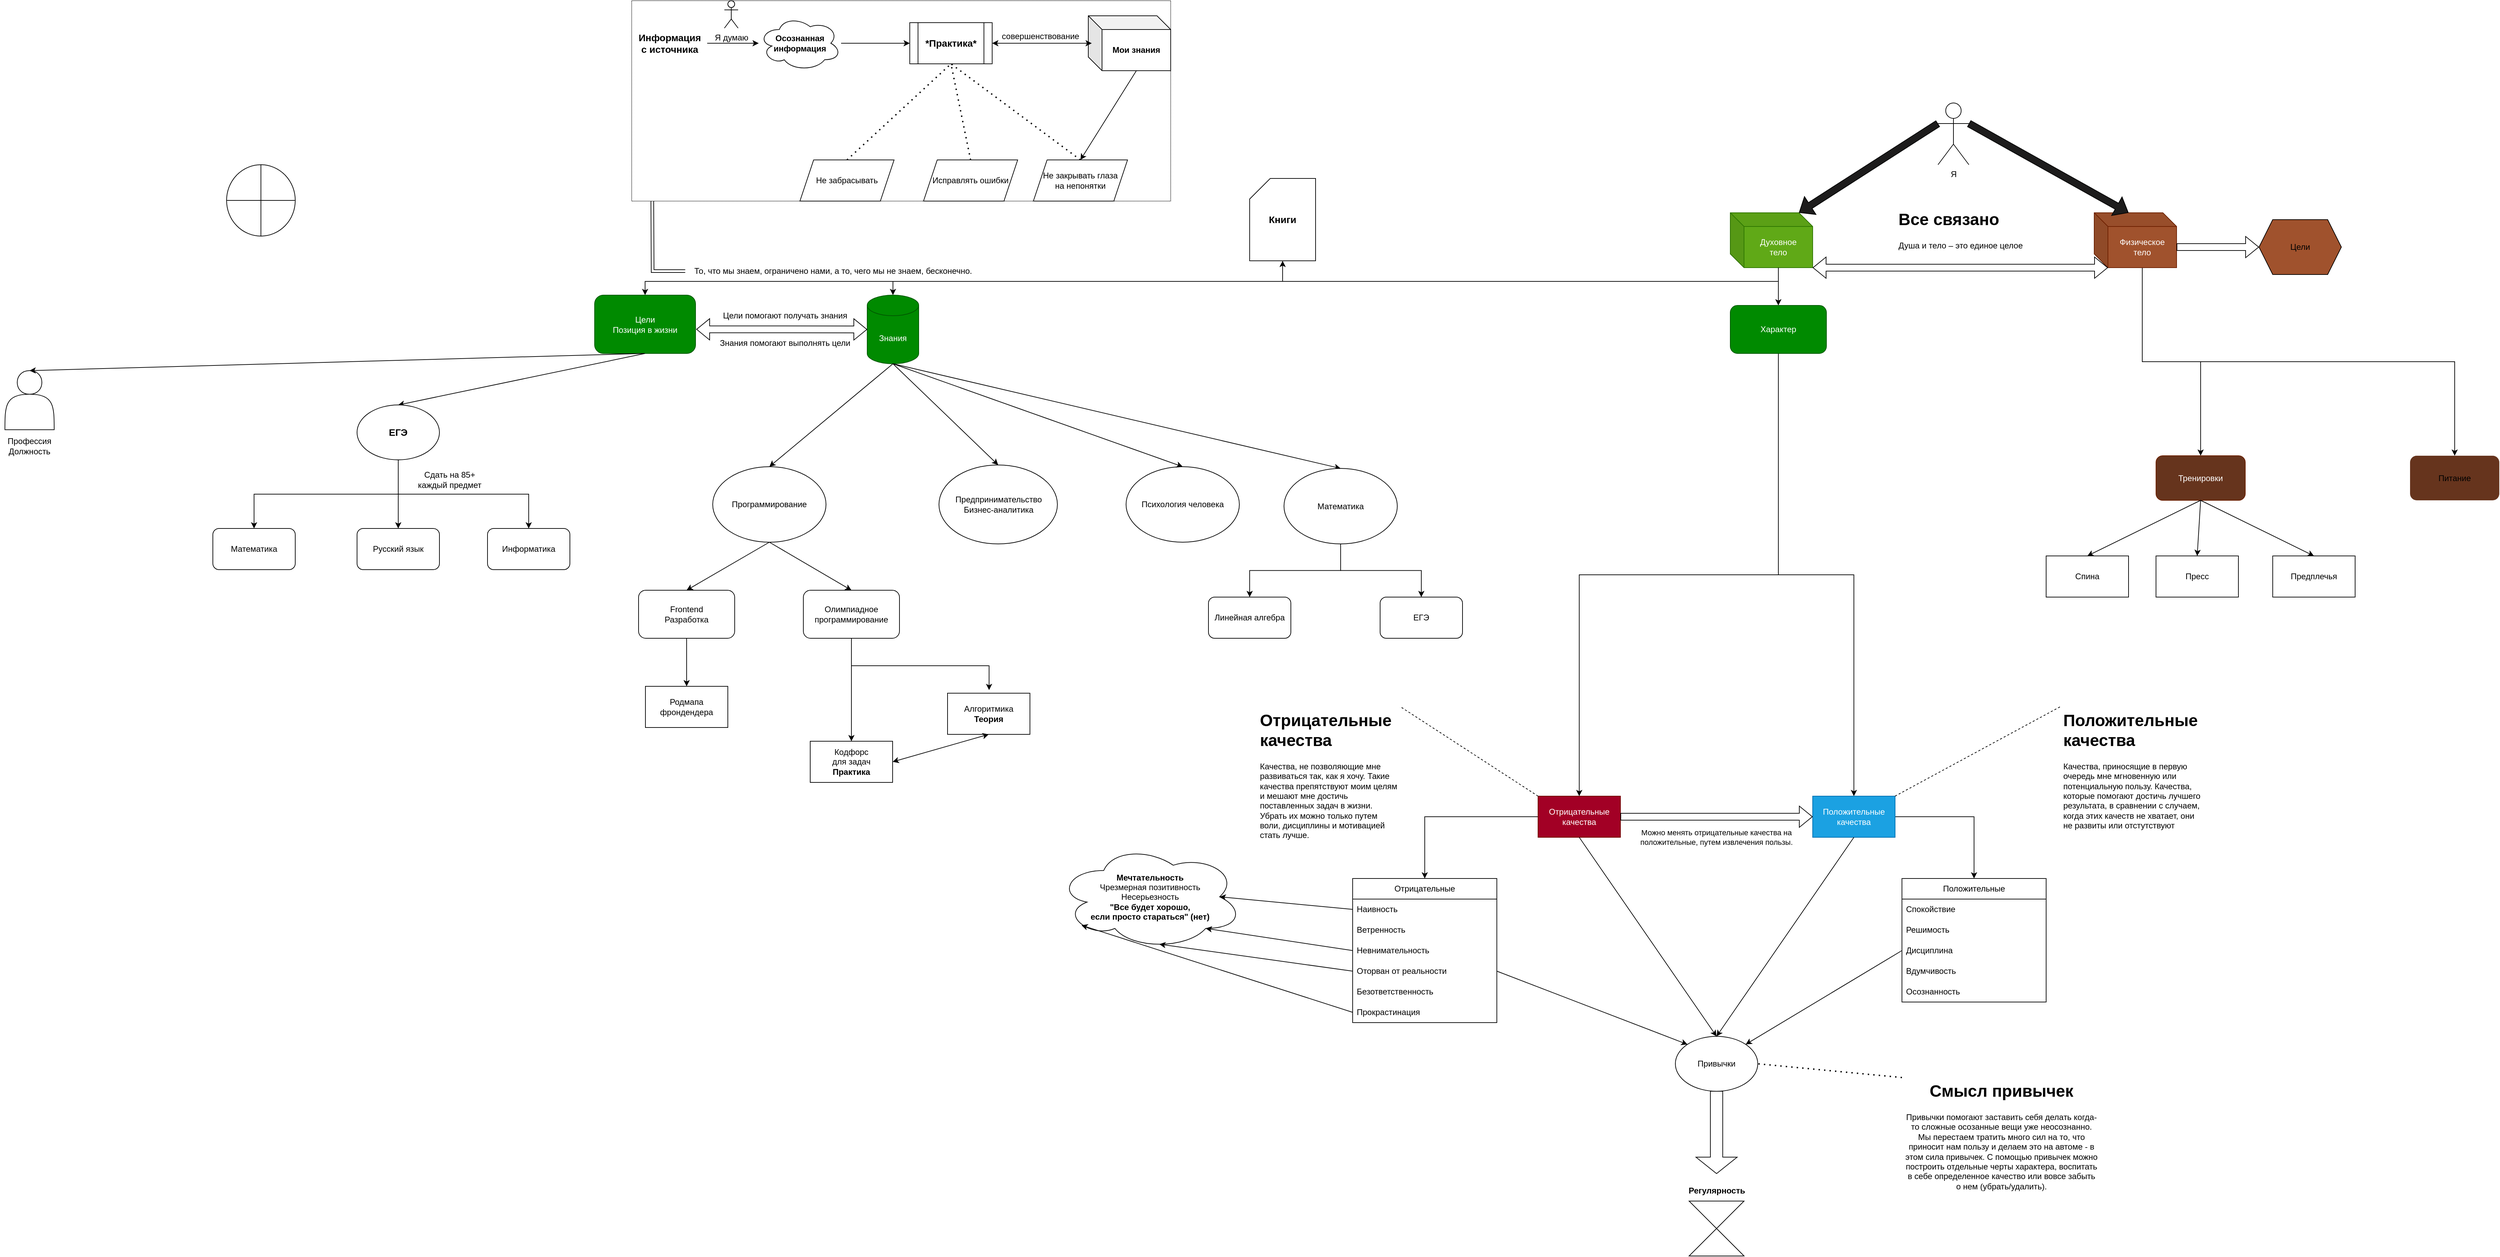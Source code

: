 <mxfile version="23.0.2" type="device">
  <diagram name="Страница — 1" id="jj9dkufl1gjbvcUhvB6v">
    <mxGraphModel dx="6285" dy="3690" grid="1" gridSize="10" guides="1" tooltips="1" connect="1" arrows="1" fold="1" page="1" pageScale="1" pageWidth="900" pageHeight="1600" math="0" shadow="0">
      <root>
        <mxCell id="0" />
        <mxCell id="1" parent="0" />
        <mxCell id="y2ftLjY100AA3jr2A82l-1" value="Я" style="shape=umlActor;verticalLabelPosition=bottom;verticalAlign=top;html=1;outlineConnect=0;" parent="1" vertex="1">
          <mxGeometry x="332.5" y="-50" width="45" height="90" as="geometry" />
        </mxCell>
        <mxCell id="y2ftLjY100AA3jr2A82l-5" style="edgeStyle=orthogonalEdgeStyle;rounded=0;orthogonalLoop=1;jettySize=auto;html=1;exitX=0;exitY=0;exitDx=70;exitDy=80;exitPerimeter=0;entryX=0.5;entryY=0;entryDx=0;entryDy=0;" parent="1" source="y2ftLjY100AA3jr2A82l-3" target="y2ftLjY100AA3jr2A82l-4" edge="1">
          <mxGeometry relative="1" as="geometry">
            <mxPoint x="190.0" y="550" as="targetPoint" />
            <mxPoint x="90.0" y="500" as="sourcePoint" />
          </mxGeometry>
        </mxCell>
        <mxCell id="H09HRVzjr-QDHKsgAFeZ-1" style="edgeStyle=orthogonalEdgeStyle;rounded=0;orthogonalLoop=1;jettySize=auto;html=1;exitX=0;exitY=0;exitDx=70;exitDy=80;exitPerimeter=0;entryX=0.5;entryY=0;entryDx=0;entryDy=0;entryPerimeter=0;" parent="1" source="y2ftLjY100AA3jr2A82l-3" target="H09HRVzjr-QDHKsgAFeZ-3" edge="1">
          <mxGeometry relative="1" as="geometry">
            <mxPoint x="-659.941" y="230" as="targetPoint" />
          </mxGeometry>
        </mxCell>
        <mxCell id="H09HRVzjr-QDHKsgAFeZ-6" style="edgeStyle=orthogonalEdgeStyle;rounded=0;orthogonalLoop=1;jettySize=auto;html=1;exitX=0;exitY=0;exitDx=70;exitDy=80;exitPerimeter=0;entryX=0.5;entryY=0;entryDx=0;entryDy=0;" parent="1" source="y2ftLjY100AA3jr2A82l-3" target="H09HRVzjr-QDHKsgAFeZ-4" edge="1">
          <mxGeometry relative="1" as="geometry" />
        </mxCell>
        <mxCell id="y2ftLjY100AA3jr2A82l-3" value="Духовное &lt;br&gt;тело" style="shape=cube;whiteSpace=wrap;html=1;boundedLbl=1;backgroundOutline=1;darkOpacity=0.05;darkOpacity2=0.1;fillColor=#60a917;fontColor=#ffffff;strokeColor=#2D7600;" parent="1" vertex="1">
          <mxGeometry x="30" y="110" width="120" height="80" as="geometry" />
        </mxCell>
        <mxCell id="y2ftLjY100AA3jr2A82l-13" style="edgeStyle=orthogonalEdgeStyle;rounded=0;orthogonalLoop=1;jettySize=auto;html=1;exitX=0.5;exitY=1;exitDx=0;exitDy=0;entryX=0.5;entryY=0;entryDx=0;entryDy=0;" parent="1" source="y2ftLjY100AA3jr2A82l-4" target="y2ftLjY100AA3jr2A82l-8" edge="1">
          <mxGeometry relative="1" as="geometry" />
        </mxCell>
        <mxCell id="y2ftLjY100AA3jr2A82l-21" style="edgeStyle=orthogonalEdgeStyle;rounded=0;orthogonalLoop=1;jettySize=auto;html=1;exitX=0.5;exitY=1;exitDx=0;exitDy=0;entryX=0.5;entryY=0;entryDx=0;entryDy=0;" parent="1" source="y2ftLjY100AA3jr2A82l-4" target="y2ftLjY100AA3jr2A82l-20" edge="1">
          <mxGeometry relative="1" as="geometry" />
        </mxCell>
        <mxCell id="y2ftLjY100AA3jr2A82l-4" value="Характер" style="rounded=1;whiteSpace=wrap;html=1;fillColor=#008a00;fontColor=#ffffff;strokeColor=#005700;" parent="1" vertex="1">
          <mxGeometry x="30" y="245" width="140" height="70" as="geometry" />
        </mxCell>
        <mxCell id="y2ftLjY100AA3jr2A82l-6" value="" style="endArrow=classic;html=1;rounded=0;exitX=0;exitY=0.333;exitDx=0;exitDy=0;exitPerimeter=0;entryX=0;entryY=0;entryDx=100;entryDy=0;entryPerimeter=0;shape=flexArrow;fillColor=#1D1C1C;" parent="1" source="y2ftLjY100AA3jr2A82l-1" target="y2ftLjY100AA3jr2A82l-3" edge="1">
          <mxGeometry width="50" height="50" relative="1" as="geometry">
            <mxPoint x="310" y="150" as="sourcePoint" />
            <mxPoint x="360" y="100" as="targetPoint" />
          </mxGeometry>
        </mxCell>
        <mxCell id="y2ftLjY100AA3jr2A82l-31" style="edgeStyle=orthogonalEdgeStyle;rounded=0;orthogonalLoop=1;jettySize=auto;html=1;exitX=1;exitY=0.5;exitDx=0;exitDy=0;entryX=0.5;entryY=0;entryDx=0;entryDy=0;" parent="1" source="y2ftLjY100AA3jr2A82l-8" target="y2ftLjY100AA3jr2A82l-27" edge="1">
          <mxGeometry relative="1" as="geometry" />
        </mxCell>
        <mxCell id="y2ftLjY100AA3jr2A82l-8" value="Положительные качества" style="rounded=0;whiteSpace=wrap;html=1;fillColor=#1ba1e2;fontColor=#ffffff;strokeColor=#006EAF;" parent="1" vertex="1">
          <mxGeometry x="150" y="960" width="120" height="60" as="geometry" />
        </mxCell>
        <mxCell id="y2ftLjY100AA3jr2A82l-10" value="&lt;h1&gt;Положительные качества&lt;/h1&gt;&lt;p&gt;Качества, приносящие в первую очередь мне мгновенную или потенциальную пользу. Качества, которые помогают достичь лучшего результата, в сравнении с случаем, когда этих качеств не хватает, они не развиты или отстутствуют&lt;/p&gt;" style="text;html=1;strokeColor=none;fillColor=none;spacing=5;spacingTop=-20;whiteSpace=wrap;overflow=hidden;rounded=0;" parent="1" vertex="1">
          <mxGeometry x="510" y="830" width="209" height="180" as="geometry" />
        </mxCell>
        <mxCell id="y2ftLjY100AA3jr2A82l-14" value="" style="endArrow=none;dashed=1;html=1;rounded=0;exitX=1;exitY=0;exitDx=0;exitDy=0;entryX=0;entryY=0;entryDx=0;entryDy=0;" parent="1" source="y2ftLjY100AA3jr2A82l-8" target="y2ftLjY100AA3jr2A82l-10" edge="1">
          <mxGeometry width="50" height="50" relative="1" as="geometry">
            <mxPoint x="-90" y="1250" as="sourcePoint" />
            <mxPoint x="480.0" y="840.0" as="targetPoint" />
          </mxGeometry>
        </mxCell>
        <mxCell id="H09HRVzjr-QDHKsgAFeZ-37" style="edgeStyle=orthogonalEdgeStyle;rounded=0;orthogonalLoop=1;jettySize=auto;html=1;exitX=0;exitY=0;exitDx=70;exitDy=80;exitPerimeter=0;entryX=0.5;entryY=0;entryDx=0;entryDy=0;" parent="1" source="y2ftLjY100AA3jr2A82l-15" target="H09HRVzjr-QDHKsgAFeZ-10" edge="1">
          <mxGeometry relative="1" as="geometry" />
        </mxCell>
        <mxCell id="H09HRVzjr-QDHKsgAFeZ-38" style="edgeStyle=orthogonalEdgeStyle;rounded=0;orthogonalLoop=1;jettySize=auto;html=1;exitX=0;exitY=0;exitDx=70;exitDy=80;exitPerimeter=0;" parent="1" source="y2ftLjY100AA3jr2A82l-15" target="H09HRVzjr-QDHKsgAFeZ-11" edge="1">
          <mxGeometry relative="1" as="geometry" />
        </mxCell>
        <mxCell id="y2ftLjY100AA3jr2A82l-15" value="Физическое&lt;br&gt;тело" style="shape=cube;whiteSpace=wrap;html=1;boundedLbl=1;backgroundOutline=1;darkOpacity=0.05;darkOpacity2=0.1;fillColor=#a0522d;fontColor=#ffffff;strokeColor=#6D1F00;" parent="1" vertex="1">
          <mxGeometry x="560" y="110" width="120" height="80" as="geometry" />
        </mxCell>
        <mxCell id="y2ftLjY100AA3jr2A82l-16" value="" style="endArrow=classic;html=1;rounded=0;exitX=1;exitY=0.333;exitDx=0;exitDy=0;exitPerimeter=0;entryX=0;entryY=0;entryDx=50.0;entryDy=0;entryPerimeter=0;shape=flexArrow;fillColor=#1D1C1C;" parent="1" source="y2ftLjY100AA3jr2A82l-1" target="y2ftLjY100AA3jr2A82l-15" edge="1">
          <mxGeometry width="50" height="50" relative="1" as="geometry">
            <mxPoint x="611" y="10" as="sourcePoint" />
            <mxPoint x="450" y="140" as="targetPoint" />
          </mxGeometry>
        </mxCell>
        <mxCell id="y2ftLjY100AA3jr2A82l-17" value="" style="shape=flexArrow;endArrow=classic;startArrow=classic;html=1;rounded=0;entryX=0;entryY=0;entryDx=20;entryDy=80;entryPerimeter=0;exitX=1;exitY=1;exitDx=0;exitDy=0;exitPerimeter=0;" parent="1" source="y2ftLjY100AA3jr2A82l-3" target="y2ftLjY100AA3jr2A82l-15" edge="1">
          <mxGeometry width="100" height="100" relative="1" as="geometry">
            <mxPoint x="270" y="210" as="sourcePoint" />
            <mxPoint x="550" y="220" as="targetPoint" />
          </mxGeometry>
        </mxCell>
        <mxCell id="y2ftLjY100AA3jr2A82l-18" value="&lt;h1 style=&quot;border-color: rgb(0, 0, 0); color: rgb(240, 240, 240); font-family: Helvetica; font-style: normal; font-variant-ligatures: normal; font-variant-caps: normal; letter-spacing: normal; orphans: 2; text-align: left; text-indent: 0px; text-transform: none; widows: 2; word-spacing: 0px; -webkit-text-stroke-width: 0px; background-color: rgb(27, 29, 30); text-decoration-thickness: initial; text-decoration-style: initial; text-decoration-color: initial;&quot;&gt;&lt;br&gt;&lt;/h1&gt;" style="text;whiteSpace=wrap;html=1;" parent="1" vertex="1">
          <mxGeometry x="320" y="120" width="190" height="60" as="geometry" />
        </mxCell>
        <mxCell id="y2ftLjY100AA3jr2A82l-19" value="&lt;h1&gt;Все связано&lt;/h1&gt;&lt;p&gt;Душа и тело – это единое целое&lt;br&gt;&lt;/p&gt;" style="text;html=1;strokeColor=none;fillColor=none;spacing=5;spacingTop=-20;whiteSpace=wrap;overflow=hidden;rounded=0;" parent="1" vertex="1">
          <mxGeometry x="270" y="100" width="190" height="70" as="geometry" />
        </mxCell>
        <mxCell id="y2ftLjY100AA3jr2A82l-47" style="edgeStyle=orthogonalEdgeStyle;rounded=0;orthogonalLoop=1;jettySize=auto;html=1;exitX=0;exitY=0.5;exitDx=0;exitDy=0;entryX=0.5;entryY=0;entryDx=0;entryDy=0;" parent="1" source="y2ftLjY100AA3jr2A82l-20" target="y2ftLjY100AA3jr2A82l-41" edge="1">
          <mxGeometry relative="1" as="geometry" />
        </mxCell>
        <mxCell id="y2ftLjY100AA3jr2A82l-20" value="Отрицательные&lt;br&gt;качества" style="rounded=0;whiteSpace=wrap;html=1;fillColor=#a20025;fontColor=#ffffff;strokeColor=#6F0000;" parent="1" vertex="1">
          <mxGeometry x="-250" y="960" width="120" height="60" as="geometry" />
        </mxCell>
        <mxCell id="y2ftLjY100AA3jr2A82l-22" value="&lt;h1&gt;Отрицательные качества&lt;/h1&gt;&lt;p&gt;Качества, не позволяющие мне развиваться так, как я хочу. Такие качества препятствуют моим целям и мешают мне достичь поставленных задач в жизни. Убрать их можно только путем воли, дисциплины и мотивацией стать лучше.&lt;/p&gt;" style="text;html=1;strokeColor=none;fillColor=none;spacing=5;spacingTop=-20;whiteSpace=wrap;overflow=hidden;rounded=0;" parent="1" vertex="1">
          <mxGeometry x="-660" y="830" width="210" height="200" as="geometry" />
        </mxCell>
        <mxCell id="y2ftLjY100AA3jr2A82l-23" value="" style="endArrow=none;dashed=1;html=1;rounded=0;exitX=0;exitY=0;exitDx=0;exitDy=0;entryX=1;entryY=0;entryDx=0;entryDy=0;" parent="1" source="y2ftLjY100AA3jr2A82l-20" target="y2ftLjY100AA3jr2A82l-22" edge="1">
          <mxGeometry width="50" height="50" relative="1" as="geometry">
            <mxPoint x="-60" y="960" as="sourcePoint" />
            <mxPoint x="-10" y="910" as="targetPoint" />
          </mxGeometry>
        </mxCell>
        <mxCell id="y2ftLjY100AA3jr2A82l-24" value="" style="endArrow=classic;html=1;rounded=0;exitX=0.5;exitY=1;exitDx=0;exitDy=0;entryX=0.5;entryY=0;entryDx=0;entryDy=0;" parent="1" source="y2ftLjY100AA3jr2A82l-20" target="y2ftLjY100AA3jr2A82l-26" edge="1">
          <mxGeometry width="50" height="50" relative="1" as="geometry">
            <mxPoint x="20" y="1150" as="sourcePoint" />
            <mxPoint x="50" y="1090" as="targetPoint" />
          </mxGeometry>
        </mxCell>
        <mxCell id="y2ftLjY100AA3jr2A82l-25" value="" style="endArrow=classic;html=1;rounded=0;exitX=0.5;exitY=1;exitDx=0;exitDy=0;entryX=0.5;entryY=0;entryDx=0;entryDy=0;" parent="1" source="y2ftLjY100AA3jr2A82l-8" target="y2ftLjY100AA3jr2A82l-26" edge="1">
          <mxGeometry width="50" height="50" relative="1" as="geometry">
            <mxPoint x="20" y="1150" as="sourcePoint" />
            <mxPoint x="100" y="1090" as="targetPoint" />
          </mxGeometry>
        </mxCell>
        <mxCell id="y2ftLjY100AA3jr2A82l-27" value="Положительные" style="swimlane;fontStyle=0;childLayout=stackLayout;horizontal=1;startSize=30;horizontalStack=0;resizeParent=1;resizeParentMax=0;resizeLast=0;collapsible=1;marginBottom=0;whiteSpace=wrap;html=1;" parent="1" vertex="1">
          <mxGeometry x="280" y="1080" width="210" height="180" as="geometry">
            <mxRectangle x="380" y="530" width="130" height="30" as="alternateBounds" />
          </mxGeometry>
        </mxCell>
        <mxCell id="y2ftLjY100AA3jr2A82l-28" value="Спокойствие" style="text;strokeColor=none;fillColor=none;align=left;verticalAlign=middle;spacingLeft=4;spacingRight=4;overflow=hidden;points=[[0,0.5],[1,0.5]];portConstraint=eastwest;rotatable=0;whiteSpace=wrap;html=1;" parent="y2ftLjY100AA3jr2A82l-27" vertex="1">
          <mxGeometry y="30" width="210" height="30" as="geometry" />
        </mxCell>
        <mxCell id="y2ftLjY100AA3jr2A82l-29" value="Решимость" style="text;strokeColor=none;fillColor=none;align=left;verticalAlign=middle;spacingLeft=4;spacingRight=4;overflow=hidden;points=[[0,0.5],[1,0.5]];portConstraint=eastwest;rotatable=0;whiteSpace=wrap;html=1;" parent="y2ftLjY100AA3jr2A82l-27" vertex="1">
          <mxGeometry y="60" width="210" height="30" as="geometry" />
        </mxCell>
        <mxCell id="y2ftLjY100AA3jr2A82l-30" value="Дисциплина" style="text;strokeColor=none;fillColor=none;align=left;verticalAlign=middle;spacingLeft=4;spacingRight=4;overflow=hidden;points=[[0,0.5],[1,0.5]];portConstraint=eastwest;rotatable=0;whiteSpace=wrap;html=1;" parent="y2ftLjY100AA3jr2A82l-27" vertex="1">
          <mxGeometry y="90" width="210" height="30" as="geometry" />
        </mxCell>
        <mxCell id="y2ftLjY100AA3jr2A82l-37" value="Вдумчивость" style="text;strokeColor=none;fillColor=none;align=left;verticalAlign=middle;spacingLeft=4;spacingRight=4;overflow=hidden;points=[[0,0.5],[1,0.5]];portConstraint=eastwest;rotatable=0;whiteSpace=wrap;html=1;" parent="y2ftLjY100AA3jr2A82l-27" vertex="1">
          <mxGeometry y="120" width="210" height="30" as="geometry" />
        </mxCell>
        <mxCell id="y2ftLjY100AA3jr2A82l-38" value="Осознанность" style="text;strokeColor=none;fillColor=none;align=left;verticalAlign=middle;spacingLeft=4;spacingRight=4;overflow=hidden;points=[[0,0.5],[1,0.5]];portConstraint=eastwest;rotatable=0;whiteSpace=wrap;html=1;" parent="y2ftLjY100AA3jr2A82l-27" vertex="1">
          <mxGeometry y="150" width="210" height="30" as="geometry" />
        </mxCell>
        <mxCell id="y2ftLjY100AA3jr2A82l-41" value="Отрицательные" style="swimlane;fontStyle=0;childLayout=stackLayout;horizontal=1;startSize=30;horizontalStack=0;resizeParent=1;resizeParentMax=0;resizeLast=0;collapsible=1;marginBottom=0;whiteSpace=wrap;html=1;" parent="1" vertex="1">
          <mxGeometry x="-520" y="1080" width="210" height="210" as="geometry" />
        </mxCell>
        <mxCell id="y2ftLjY100AA3jr2A82l-42" value="Наивность" style="text;strokeColor=none;fillColor=none;align=left;verticalAlign=middle;spacingLeft=4;spacingRight=4;overflow=hidden;points=[[0,0.5],[1,0.5]];portConstraint=eastwest;rotatable=0;whiteSpace=wrap;html=1;" parent="y2ftLjY100AA3jr2A82l-41" vertex="1">
          <mxGeometry y="30" width="210" height="30" as="geometry" />
        </mxCell>
        <mxCell id="y2ftLjY100AA3jr2A82l-43" value="Ветренность" style="text;strokeColor=none;fillColor=none;align=left;verticalAlign=middle;spacingLeft=4;spacingRight=4;overflow=hidden;points=[[0,0.5],[1,0.5]];portConstraint=eastwest;rotatable=0;whiteSpace=wrap;html=1;" parent="y2ftLjY100AA3jr2A82l-41" vertex="1">
          <mxGeometry y="60" width="210" height="30" as="geometry" />
        </mxCell>
        <mxCell id="y2ftLjY100AA3jr2A82l-44" value="Невнимательность" style="text;strokeColor=none;fillColor=none;align=left;verticalAlign=middle;spacingLeft=4;spacingRight=4;overflow=hidden;points=[[0,0.5],[1,0.5]];portConstraint=eastwest;rotatable=0;whiteSpace=wrap;html=1;" parent="y2ftLjY100AA3jr2A82l-41" vertex="1">
          <mxGeometry y="90" width="210" height="30" as="geometry" />
        </mxCell>
        <mxCell id="y2ftLjY100AA3jr2A82l-45" value="Оторван от реальности" style="text;strokeColor=none;fillColor=none;align=left;verticalAlign=middle;spacingLeft=4;spacingRight=4;overflow=hidden;points=[[0,0.5],[1,0.5]];portConstraint=eastwest;rotatable=0;whiteSpace=wrap;html=1;" parent="y2ftLjY100AA3jr2A82l-41" vertex="1">
          <mxGeometry y="120" width="210" height="30" as="geometry" />
        </mxCell>
        <mxCell id="y2ftLjY100AA3jr2A82l-46" value="Безответственность" style="text;strokeColor=none;fillColor=none;align=left;verticalAlign=middle;spacingLeft=4;spacingRight=4;overflow=hidden;points=[[0,0.5],[1,0.5]];portConstraint=eastwest;rotatable=0;whiteSpace=wrap;html=1;" parent="y2ftLjY100AA3jr2A82l-41" vertex="1">
          <mxGeometry y="150" width="210" height="30" as="geometry" />
        </mxCell>
        <mxCell id="T48oMa0NnBntwa_YFRYt-14" value="Прокрастинация" style="text;strokeColor=none;fillColor=none;align=left;verticalAlign=middle;spacingLeft=4;spacingRight=4;overflow=hidden;points=[[0,0.5],[1,0.5]];portConstraint=eastwest;rotatable=0;whiteSpace=wrap;html=1;" parent="y2ftLjY100AA3jr2A82l-41" vertex="1">
          <mxGeometry y="180" width="210" height="30" as="geometry" />
        </mxCell>
        <mxCell id="y2ftLjY100AA3jr2A82l-48" value="&lt;h1&gt;Смысл привычек&lt;/h1&gt;&lt;p&gt;Привычки помогают заставить себя делать когда-то сложные осозанные вещи уже неосознанно. Мы перестаем тратить много сил на то, что приносит нам пользу и делаем это на автоме - в этом сила привычек. С помощью привычек можно построить отдельные черты характера, воспитать в себе определенное качество или вовсе забыть о нем (убрать/удалить).&lt;/p&gt;" style="text;html=1;strokeColor=none;fillColor=none;spacing=5;spacingTop=-20;whiteSpace=wrap;overflow=hidden;rounded=0;align=center;" parent="1" vertex="1">
          <mxGeometry x="280" y="1370" width="290" height="190" as="geometry" />
        </mxCell>
        <mxCell id="y2ftLjY100AA3jr2A82l-49" value="" style="endArrow=none;dashed=1;html=1;dashPattern=1 3;strokeWidth=2;rounded=0;entryX=1;entryY=0.5;entryDx=0;entryDy=0;exitX=0;exitY=0;exitDx=0;exitDy=0;" parent="1" source="y2ftLjY100AA3jr2A82l-48" target="y2ftLjY100AA3jr2A82l-26" edge="1">
          <mxGeometry width="50" height="50" relative="1" as="geometry">
            <mxPoint x="-50" y="1450" as="sourcePoint" />
            <mxPoint y="1400" as="targetPoint" />
          </mxGeometry>
        </mxCell>
        <mxCell id="y2ftLjY100AA3jr2A82l-51" value="&lt;b&gt;Мечтательность&lt;/b&gt;&lt;br&gt;Чрезмерная позитивность&lt;br&gt;Несерьезность&lt;br&gt;&lt;b&gt;&quot;Все будет хорошо, &lt;br&gt;если просто стараться&quot; (нет)&lt;/b&gt;" style="ellipse;shape=cloud;whiteSpace=wrap;html=1;" parent="1" vertex="1">
          <mxGeometry x="-950" y="1030" width="270" height="153.41" as="geometry" />
        </mxCell>
        <mxCell id="y2ftLjY100AA3jr2A82l-58" value="" style="endArrow=classic;html=1;rounded=0;exitX=0;exitY=0.5;exitDx=0;exitDy=0;entryX=0.875;entryY=0.5;entryDx=0;entryDy=0;entryPerimeter=0;" parent="1" source="y2ftLjY100AA3jr2A82l-42" target="y2ftLjY100AA3jr2A82l-51" edge="1">
          <mxGeometry width="50" height="50" relative="1" as="geometry">
            <mxPoint x="-380" y="1140" as="sourcePoint" />
            <mxPoint x="-330" y="1090" as="targetPoint" />
          </mxGeometry>
        </mxCell>
        <mxCell id="y2ftLjY100AA3jr2A82l-59" value="" style="endArrow=classic;html=1;rounded=0;exitX=0;exitY=0.5;exitDx=0;exitDy=0;entryX=0.8;entryY=0.8;entryDx=0;entryDy=0;entryPerimeter=0;" parent="1" source="y2ftLjY100AA3jr2A82l-44" target="y2ftLjY100AA3jr2A82l-51" edge="1">
          <mxGeometry width="50" height="50" relative="1" as="geometry">
            <mxPoint x="-350" y="1135" as="sourcePoint" />
            <mxPoint x="-549" y="1088" as="targetPoint" />
          </mxGeometry>
        </mxCell>
        <mxCell id="y2ftLjY100AA3jr2A82l-60" value="" style="endArrow=classic;html=1;rounded=0;exitX=0;exitY=0.5;exitDx=0;exitDy=0;entryX=0.55;entryY=0.95;entryDx=0;entryDy=0;entryPerimeter=0;" parent="1" source="y2ftLjY100AA3jr2A82l-45" target="y2ftLjY100AA3jr2A82l-51" edge="1">
          <mxGeometry width="50" height="50" relative="1" as="geometry">
            <mxPoint x="-350" y="1195" as="sourcePoint" />
            <mxPoint x="-584" y="1100" as="targetPoint" />
          </mxGeometry>
        </mxCell>
        <mxCell id="y2ftLjY100AA3jr2A82l-61" value="" style="endArrow=classic;html=1;rounded=0;exitX=0;exitY=0.5;exitDx=0;exitDy=0;entryX=1;entryY=0;entryDx=0;entryDy=0;" parent="1" source="y2ftLjY100AA3jr2A82l-30" target="y2ftLjY100AA3jr2A82l-26" edge="1">
          <mxGeometry width="50" height="50" relative="1" as="geometry">
            <mxPoint x="260" y="1170" as="sourcePoint" />
            <mxPoint x="310" y="1120" as="targetPoint" />
          </mxGeometry>
        </mxCell>
        <mxCell id="y2ftLjY100AA3jr2A82l-63" value="" style="shape=flexArrow;endArrow=classic;html=1;rounded=0;exitX=1;exitY=0.5;exitDx=0;exitDy=0;entryX=0;entryY=0.5;entryDx=0;entryDy=0;" parent="1" source="y2ftLjY100AA3jr2A82l-20" target="y2ftLjY100AA3jr2A82l-8" edge="1">
          <mxGeometry width="50" height="50" relative="1" as="geometry">
            <mxPoint x="120" y="1160" as="sourcePoint" />
            <mxPoint x="170" y="1110" as="targetPoint" />
          </mxGeometry>
        </mxCell>
        <mxCell id="y2ftLjY100AA3jr2A82l-64" value="&lt;h1 style=&quot;line-height: 120%; font-size: 11px;&quot;&gt;&lt;font style=&quot;font-size: 11px; font-weight: normal;&quot;&gt;Можно менять отрицательные качества на положительные, путем извлечения пользы.&lt;/font&gt;&lt;/h1&gt;" style="text;html=1;strokeColor=none;fillColor=none;spacing=5;spacingTop=-20;whiteSpace=wrap;overflow=hidden;rounded=0;align=center;fontStyle=0;fontSize=11;" parent="1" vertex="1">
          <mxGeometry x="-110" y="1010" width="240" height="40" as="geometry" />
        </mxCell>
        <mxCell id="H09HRVzjr-QDHKsgAFeZ-3" value="Знания" style="shape=cylinder3;whiteSpace=wrap;html=1;boundedLbl=1;backgroundOutline=1;size=15;fillColor=#008a00;fontColor=#ffffff;strokeColor=#005700;" parent="1" vertex="1">
          <mxGeometry x="-1227" y="230" width="75" height="100" as="geometry" />
        </mxCell>
        <mxCell id="H09HRVzjr-QDHKsgAFeZ-4" value="Цели&lt;br&gt;Позиция в жизни" style="rounded=1;whiteSpace=wrap;html=1;fillColor=#008a00;fontColor=#ffffff;strokeColor=#005700;" parent="1" vertex="1">
          <mxGeometry x="-1624" y="230" width="147" height="85" as="geometry" />
        </mxCell>
        <mxCell id="H09HRVzjr-QDHKsgAFeZ-7" value="" style="shape=flexArrow;endArrow=classic;startArrow=classic;html=1;rounded=0;entryX=0;entryY=0.5;entryDx=0;entryDy=0;entryPerimeter=0;exitX=1.007;exitY=0.586;exitDx=0;exitDy=0;exitPerimeter=0;" parent="1" source="H09HRVzjr-QDHKsgAFeZ-4" target="H09HRVzjr-QDHKsgAFeZ-3" edge="1">
          <mxGeometry width="100" height="100" relative="1" as="geometry">
            <mxPoint x="-1467" y="280" as="sourcePoint" />
            <mxPoint x="-1177" y="290" as="targetPoint" />
          </mxGeometry>
        </mxCell>
        <mxCell id="H09HRVzjr-QDHKsgAFeZ-8" value="Цели помогают получать знания" style="text;html=1;align=center;verticalAlign=middle;resizable=0;points=[];autosize=1;strokeColor=none;fillColor=none;" parent="1" vertex="1">
          <mxGeometry x="-1447" y="245" width="200" height="30" as="geometry" />
        </mxCell>
        <mxCell id="H09HRVzjr-QDHKsgAFeZ-9" value="Знания помогают выполнять цели" style="text;html=1;align=center;verticalAlign=middle;resizable=0;points=[];autosize=1;strokeColor=none;fillColor=none;" parent="1" vertex="1">
          <mxGeometry x="-1452" y="285" width="210" height="30" as="geometry" />
        </mxCell>
        <mxCell id="H09HRVzjr-QDHKsgAFeZ-10" value="Тренировки" style="rounded=1;whiteSpace=wrap;html=1;fillColor=#66341D;fontColor=#ffffff;strokeColor=#6D1F00;" parent="1" vertex="1">
          <mxGeometry x="650" y="464" width="130" height="65" as="geometry" />
        </mxCell>
        <mxCell id="H09HRVzjr-QDHKsgAFeZ-11" value="Питание" style="rounded=1;whiteSpace=wrap;html=1;fillColor=#66341D;strokeColor=none;" parent="1" vertex="1">
          <mxGeometry x="1020" y="464" width="130" height="65" as="geometry" />
        </mxCell>
        <mxCell id="H09HRVzjr-QDHKsgAFeZ-22" value="" style="group" parent="1" vertex="1" connectable="0">
          <mxGeometry x="-45" y="1520" width="110" height="110" as="geometry" />
        </mxCell>
        <mxCell id="H09HRVzjr-QDHKsgAFeZ-20" value="" style="shape=collate;whiteSpace=wrap;html=1;fillStyle=solid;gradientColor=none;" parent="H09HRVzjr-QDHKsgAFeZ-22" vertex="1">
          <mxGeometry x="15" y="30" width="80" height="80" as="geometry" />
        </mxCell>
        <mxCell id="H09HRVzjr-QDHKsgAFeZ-21" value="&lt;b&gt;Регулярность&lt;/b&gt;" style="text;html=1;align=center;verticalAlign=middle;resizable=0;points=[];autosize=1;strokeColor=none;fillColor=none;" parent="H09HRVzjr-QDHKsgAFeZ-22" vertex="1">
          <mxGeometry width="110" height="30" as="geometry" />
        </mxCell>
        <mxCell id="H09HRVzjr-QDHKsgAFeZ-73" value="" style="edgeStyle=orthogonalEdgeStyle;rounded=0;orthogonalLoop=1;jettySize=auto;html=1;shape=link;" parent="1" source="H09HRVzjr-QDHKsgAFeZ-27" edge="1">
          <mxGeometry relative="1" as="geometry">
            <mxPoint x="-1540" y="90" as="targetPoint" />
          </mxGeometry>
        </mxCell>
        <mxCell id="H09HRVzjr-QDHKsgAFeZ-27" value="То, что мы знаем, ограничено нами, а то, чего мы не знаем, бесконечно." style="text;html=1;align=center;verticalAlign=middle;resizable=0;points=[];autosize=1;strokeColor=none;fillColor=none;" parent="1" vertex="1">
          <mxGeometry x="-1492" y="180" width="430" height="30" as="geometry" />
        </mxCell>
        <mxCell id="H09HRVzjr-QDHKsgAFeZ-30" value="" style="group" parent="1" vertex="1" connectable="0">
          <mxGeometry x="-50" y="1310" width="120" height="200" as="geometry" />
        </mxCell>
        <mxCell id="y2ftLjY100AA3jr2A82l-26" value="Привычки" style="ellipse;whiteSpace=wrap;html=1;" parent="H09HRVzjr-QDHKsgAFeZ-30" vertex="1">
          <mxGeometry width="120" height="80" as="geometry" />
        </mxCell>
        <mxCell id="H09HRVzjr-QDHKsgAFeZ-29" value="" style="shape=singleArrow;direction=south;whiteSpace=wrap;html=1;" parent="H09HRVzjr-QDHKsgAFeZ-30" vertex="1">
          <mxGeometry x="30" y="80" width="60" height="120" as="geometry" />
        </mxCell>
        <mxCell id="H09HRVzjr-QDHKsgAFeZ-41" value="Программирование" style="ellipse;whiteSpace=wrap;html=1;" parent="1" vertex="1">
          <mxGeometry x="-1452" y="480" width="165" height="110" as="geometry" />
        </mxCell>
        <mxCell id="H09HRVzjr-QDHKsgAFeZ-42" value="Предпринимательство&lt;br&gt;Бизнес-аналитика" style="ellipse;whiteSpace=wrap;html=1;" parent="1" vertex="1">
          <mxGeometry x="-1122.5" y="477.5" width="172.5" height="115" as="geometry" />
        </mxCell>
        <mxCell id="H09HRVzjr-QDHKsgAFeZ-43" value="" style="endArrow=classic;html=1;rounded=0;exitX=0.5;exitY=1;exitDx=0;exitDy=0;exitPerimeter=0;entryX=0.5;entryY=0;entryDx=0;entryDy=0;" parent="1" source="H09HRVzjr-QDHKsgAFeZ-3" target="H09HRVzjr-QDHKsgAFeZ-41" edge="1">
          <mxGeometry width="50" height="50" relative="1" as="geometry">
            <mxPoint x="-1360" y="520" as="sourcePoint" />
            <mxPoint x="-1310" y="470" as="targetPoint" />
          </mxGeometry>
        </mxCell>
        <mxCell id="H09HRVzjr-QDHKsgAFeZ-44" value="" style="endArrow=classic;html=1;rounded=0;exitX=0.5;exitY=1;exitDx=0;exitDy=0;exitPerimeter=0;entryX=0.5;entryY=0;entryDx=0;entryDy=0;" parent="1" source="H09HRVzjr-QDHKsgAFeZ-3" target="H09HRVzjr-QDHKsgAFeZ-42" edge="1">
          <mxGeometry width="50" height="50" relative="1" as="geometry">
            <mxPoint x="-1179" y="340" as="sourcePoint" />
            <mxPoint x="-1375" y="440" as="targetPoint" />
          </mxGeometry>
        </mxCell>
        <mxCell id="H09HRVzjr-QDHKsgAFeZ-72" value="" style="group;glass=0;perimeterSpacing=2;strokeWidth=1;dashed=1;dashPattern=1 1;fillStyle=auto;fillColor=default;strokeColor=default;" parent="1" vertex="1" connectable="0">
          <mxGeometry x="-1570" y="-199" width="785" height="292" as="geometry" />
        </mxCell>
        <mxCell id="H09HRVzjr-QDHKsgAFeZ-48" value="&lt;b style=&quot;&quot;&gt;&lt;font style=&quot;font-size: 12px;&quot;&gt;Осознанная&lt;br&gt;информация&lt;br&gt;&lt;/font&gt;&lt;/b&gt;" style="ellipse;shape=cloud;whiteSpace=wrap;html=1;" parent="H09HRVzjr-QDHKsgAFeZ-72" vertex="1">
          <mxGeometry x="185" y="22" width="120" height="80" as="geometry" />
        </mxCell>
        <mxCell id="H09HRVzjr-QDHKsgAFeZ-50" value="" style="edgeStyle=orthogonalEdgeStyle;rounded=0;orthogonalLoop=1;jettySize=auto;html=1;" parent="H09HRVzjr-QDHKsgAFeZ-72" source="H09HRVzjr-QDHKsgAFeZ-49" target="H09HRVzjr-QDHKsgAFeZ-48" edge="1">
          <mxGeometry relative="1" as="geometry" />
        </mxCell>
        <mxCell id="H09HRVzjr-QDHKsgAFeZ-49" value="&lt;font style=&quot;font-size: 14px;&quot;&gt;&lt;b&gt;Информация&lt;br&gt;с источника&lt;br&gt;&lt;/b&gt;&lt;/font&gt;" style="text;html=1;align=center;verticalAlign=middle;resizable=0;points=[];autosize=1;strokeColor=none;fillColor=none;strokeWidth=2;" parent="H09HRVzjr-QDHKsgAFeZ-72" vertex="1">
          <mxGeometry y="37" width="110" height="50" as="geometry" />
        </mxCell>
        <mxCell id="H09HRVzjr-QDHKsgAFeZ-51" value="&lt;b&gt;&lt;font style=&quot;font-size: 14px;&quot;&gt;*Практика*&lt;/font&gt;&lt;/b&gt;" style="shape=process;whiteSpace=wrap;html=1;backgroundOutline=1;" parent="H09HRVzjr-QDHKsgAFeZ-72" vertex="1">
          <mxGeometry x="405" y="32" width="120" height="60" as="geometry" />
        </mxCell>
        <mxCell id="H09HRVzjr-QDHKsgAFeZ-52" value="" style="edgeStyle=orthogonalEdgeStyle;rounded=0;orthogonalLoop=1;jettySize=auto;html=1;" parent="H09HRVzjr-QDHKsgAFeZ-72" source="H09HRVzjr-QDHKsgAFeZ-48" target="H09HRVzjr-QDHKsgAFeZ-51" edge="1">
          <mxGeometry relative="1" as="geometry" />
        </mxCell>
        <mxCell id="H09HRVzjr-QDHKsgAFeZ-53" value="Не забрасывать" style="shape=parallelogram;perimeter=parallelogramPerimeter;whiteSpace=wrap;html=1;fixedSize=1;" parent="H09HRVzjr-QDHKsgAFeZ-72" vertex="1">
          <mxGeometry x="245" y="232" width="137.14" height="60" as="geometry" />
        </mxCell>
        <mxCell id="H09HRVzjr-QDHKsgAFeZ-54" value="" style="endArrow=none;dashed=1;html=1;dashPattern=1 3;strokeWidth=2;rounded=0;exitX=0.5;exitY=0;exitDx=0;exitDy=0;entryX=0.5;entryY=1;entryDx=0;entryDy=0;" parent="H09HRVzjr-QDHKsgAFeZ-72" source="H09HRVzjr-QDHKsgAFeZ-53" target="H09HRVzjr-QDHKsgAFeZ-51" edge="1">
          <mxGeometry width="50" height="50" relative="1" as="geometry">
            <mxPoint x="525" y="112" as="sourcePoint" />
            <mxPoint x="575" y="62" as="targetPoint" />
          </mxGeometry>
        </mxCell>
        <mxCell id="H09HRVzjr-QDHKsgAFeZ-55" value="Исправлять ошибки" style="shape=parallelogram;perimeter=parallelogramPerimeter;whiteSpace=wrap;html=1;fixedSize=1;" parent="H09HRVzjr-QDHKsgAFeZ-72" vertex="1">
          <mxGeometry x="425" y="232" width="137.14" height="60" as="geometry" />
        </mxCell>
        <mxCell id="H09HRVzjr-QDHKsgAFeZ-56" value="" style="endArrow=none;dashed=1;html=1;dashPattern=1 3;strokeWidth=2;rounded=0;exitX=0.5;exitY=0;exitDx=0;exitDy=0;entryX=0.5;entryY=1;entryDx=0;entryDy=0;" parent="H09HRVzjr-QDHKsgAFeZ-72" source="H09HRVzjr-QDHKsgAFeZ-55" target="H09HRVzjr-QDHKsgAFeZ-51" edge="1">
          <mxGeometry width="50" height="50" relative="1" as="geometry">
            <mxPoint x="354" y="192" as="sourcePoint" />
            <mxPoint x="475" y="102" as="targetPoint" />
          </mxGeometry>
        </mxCell>
        <mxCell id="H09HRVzjr-QDHKsgAFeZ-57" value="Не закрывать глаза&lt;br&gt;на непонятки" style="shape=parallelogram;perimeter=parallelogramPerimeter;whiteSpace=wrap;html=1;fixedSize=1;" parent="H09HRVzjr-QDHKsgAFeZ-72" vertex="1">
          <mxGeometry x="585" y="232" width="137.14" height="60" as="geometry" />
        </mxCell>
        <mxCell id="H09HRVzjr-QDHKsgAFeZ-58" value="" style="endArrow=none;dashed=1;html=1;dashPattern=1 3;strokeWidth=2;rounded=0;exitX=0.5;exitY=0;exitDx=0;exitDy=0;entryX=0.5;entryY=1;entryDx=0;entryDy=0;" parent="H09HRVzjr-QDHKsgAFeZ-72" source="H09HRVzjr-QDHKsgAFeZ-57" target="H09HRVzjr-QDHKsgAFeZ-51" edge="1">
          <mxGeometry width="50" height="50" relative="1" as="geometry">
            <mxPoint x="504" y="192" as="sourcePoint" />
            <mxPoint x="475" y="102" as="targetPoint" />
          </mxGeometry>
        </mxCell>
        <mxCell id="H09HRVzjr-QDHKsgAFeZ-59" value="Я думаю" style="shape=umlActor;verticalLabelPosition=bottom;verticalAlign=top;html=1;outlineConnect=0;" parent="H09HRVzjr-QDHKsgAFeZ-72" vertex="1">
          <mxGeometry x="135" width="20" height="40" as="geometry" />
        </mxCell>
        <mxCell id="H09HRVzjr-QDHKsgAFeZ-64" value="&lt;b&gt;Мои знания&lt;/b&gt;" style="shape=cube;whiteSpace=wrap;html=1;boundedLbl=1;backgroundOutline=1;darkOpacity=0.05;darkOpacity2=0.1;" parent="H09HRVzjr-QDHKsgAFeZ-72" vertex="1">
          <mxGeometry x="665" y="22" width="120" height="80" as="geometry" />
        </mxCell>
        <mxCell id="H09HRVzjr-QDHKsgAFeZ-65" value="совершенствование" style="text;html=1;align=center;verticalAlign=middle;resizable=0;points=[];autosize=1;strokeColor=none;fillColor=none;" parent="H09HRVzjr-QDHKsgAFeZ-72" vertex="1">
          <mxGeometry x="525" y="37" width="140" height="30" as="geometry" />
        </mxCell>
        <mxCell id="H09HRVzjr-QDHKsgAFeZ-70" value="" style="endArrow=classic;html=1;rounded=0;exitX=0;exitY=0;exitDx=70;exitDy=80;exitPerimeter=0;entryX=0.5;entryY=0;entryDx=0;entryDy=0;" parent="H09HRVzjr-QDHKsgAFeZ-72" source="H09HRVzjr-QDHKsgAFeZ-64" target="H09HRVzjr-QDHKsgAFeZ-57" edge="1">
          <mxGeometry width="50" height="50" relative="1" as="geometry">
            <mxPoint x="645" y="172" as="sourcePoint" />
            <mxPoint x="695" y="122" as="targetPoint" />
          </mxGeometry>
        </mxCell>
        <mxCell id="H09HRVzjr-QDHKsgAFeZ-62" value="" style="endArrow=classic;startArrow=classic;html=1;rounded=0;exitX=1;exitY=0.5;exitDx=0;exitDy=0;entryX=0.042;entryY=0.5;entryDx=0;entryDy=0;entryPerimeter=0;" parent="H09HRVzjr-QDHKsgAFeZ-72" source="H09HRVzjr-QDHKsgAFeZ-51" target="H09HRVzjr-QDHKsgAFeZ-64" edge="1">
          <mxGeometry width="50" height="50" relative="1" as="geometry">
            <mxPoint x="-570" y="320" as="sourcePoint" />
            <mxPoint x="-520" y="290" as="targetPoint" />
          </mxGeometry>
        </mxCell>
        <mxCell id="T48oMa0NnBntwa_YFRYt-12" style="edgeStyle=orthogonalEdgeStyle;rounded=0;orthogonalLoop=1;jettySize=auto;html=1;exitX=0.5;exitY=1;exitDx=0;exitDy=0;entryX=0.5;entryY=0;entryDx=0;entryDy=0;" parent="1" source="T48oMa0NnBntwa_YFRYt-1" target="T48oMa0NnBntwa_YFRYt-11" edge="1">
          <mxGeometry relative="1" as="geometry" />
        </mxCell>
        <mxCell id="T48oMa0NnBntwa_YFRYt-1" value="Frontend&lt;br&gt;Разработка" style="rounded=1;whiteSpace=wrap;html=1;" parent="1" vertex="1">
          <mxGeometry x="-1560" y="660" width="140" height="70" as="geometry" />
        </mxCell>
        <mxCell id="T48oMa0NnBntwa_YFRYt-17" style="edgeStyle=orthogonalEdgeStyle;rounded=0;orthogonalLoop=1;jettySize=auto;html=1;exitX=0.5;exitY=1;exitDx=0;exitDy=0;entryX=0.5;entryY=0;entryDx=0;entryDy=0;" parent="1" source="T48oMa0NnBntwa_YFRYt-2" target="T48oMa0NnBntwa_YFRYt-16" edge="1">
          <mxGeometry relative="1" as="geometry" />
        </mxCell>
        <mxCell id="T48oMa0NnBntwa_YFRYt-2" value="Олимпиадное&lt;br&gt;программирование" style="rounded=1;whiteSpace=wrap;html=1;" parent="1" vertex="1">
          <mxGeometry x="-1320" y="660" width="140" height="70" as="geometry" />
        </mxCell>
        <mxCell id="T48oMa0NnBntwa_YFRYt-3" value="" style="endArrow=classic;html=1;rounded=0;exitX=0.5;exitY=1;exitDx=0;exitDy=0;entryX=0.5;entryY=0;entryDx=0;entryDy=0;" parent="1" source="H09HRVzjr-QDHKsgAFeZ-41" target="T48oMa0NnBntwa_YFRYt-2" edge="1">
          <mxGeometry width="50" height="50" relative="1" as="geometry">
            <mxPoint x="-1210" y="610" as="sourcePoint" />
            <mxPoint x="-1160" y="560" as="targetPoint" />
          </mxGeometry>
        </mxCell>
        <mxCell id="T48oMa0NnBntwa_YFRYt-4" value="" style="endArrow=classic;html=1;rounded=0;entryX=0.5;entryY=0;entryDx=0;entryDy=0;exitX=0.5;exitY=1;exitDx=0;exitDy=0;" parent="1" source="H09HRVzjr-QDHKsgAFeZ-41" target="T48oMa0NnBntwa_YFRYt-1" edge="1">
          <mxGeometry width="50" height="50" relative="1" as="geometry">
            <mxPoint x="-1390" y="640" as="sourcePoint" />
            <mxPoint x="-1190" y="560" as="targetPoint" />
          </mxGeometry>
        </mxCell>
        <mxCell id="T48oMa0NnBntwa_YFRYt-5" value="Психология человека" style="ellipse;whiteSpace=wrap;html=1;" parent="1" vertex="1">
          <mxGeometry x="-850" y="480" width="165" height="110" as="geometry" />
        </mxCell>
        <mxCell id="T48oMa0NnBntwa_YFRYt-6" value="" style="endArrow=classic;html=1;rounded=0;exitX=0.5;exitY=1;exitDx=0;exitDy=0;exitPerimeter=0;entryX=0.5;entryY=0;entryDx=0;entryDy=0;" parent="1" source="H09HRVzjr-QDHKsgAFeZ-3" target="T48oMa0NnBntwa_YFRYt-5" edge="1">
          <mxGeometry width="50" height="50" relative="1" as="geometry">
            <mxPoint x="-1050" y="590" as="sourcePoint" />
            <mxPoint x="-1000" y="540" as="targetPoint" />
          </mxGeometry>
        </mxCell>
        <mxCell id="T48oMa0NnBntwa_YFRYt-8" value="Цели" style="shape=hexagon;perimeter=hexagonPerimeter2;whiteSpace=wrap;html=1;fixedSize=1;fillColor=#A0522D;" parent="1" vertex="1">
          <mxGeometry x="800" y="120" width="120" height="80" as="geometry" />
        </mxCell>
        <mxCell id="T48oMa0NnBntwa_YFRYt-9" value="" style="shape=flexArrow;endArrow=classic;html=1;rounded=0;exitX=0;exitY=0;exitDx=120;exitDy=50;exitPerimeter=0;entryX=0;entryY=0.5;entryDx=0;entryDy=0;" parent="1" source="y2ftLjY100AA3jr2A82l-15" target="T48oMa0NnBntwa_YFRYt-8" edge="1">
          <mxGeometry width="50" height="50" relative="1" as="geometry">
            <mxPoint x="880" y="320" as="sourcePoint" />
            <mxPoint x="930" y="270" as="targetPoint" />
          </mxGeometry>
        </mxCell>
        <UserObject label="Родмапа&lt;br&gt;фрондендера" link="https://roadmap.sh/frontend" id="T48oMa0NnBntwa_YFRYt-11">
          <mxCell style="shape=label;whiteSpace=wrap;html=1;fixedSize=1;rounded=0;" parent="1" vertex="1">
            <mxGeometry x="-1550" y="800" width="120" height="60" as="geometry" />
          </mxCell>
        </UserObject>
        <mxCell id="T48oMa0NnBntwa_YFRYt-15" value="" style="endArrow=classic;html=1;rounded=0;exitX=0;exitY=0.5;exitDx=0;exitDy=0;entryX=0.13;entryY=0.77;entryDx=0;entryDy=0;entryPerimeter=0;" parent="1" source="T48oMa0NnBntwa_YFRYt-14" target="y2ftLjY100AA3jr2A82l-51" edge="1">
          <mxGeometry width="50" height="50" relative="1" as="geometry">
            <mxPoint x="-510" y="1225" as="sourcePoint" />
            <mxPoint x="-791" y="1186" as="targetPoint" />
          </mxGeometry>
        </mxCell>
        <UserObject label="Кодфорс&lt;br&gt;для задач&lt;br&gt;&lt;b&gt;Практика&lt;/b&gt;" link="https://codeforces.com/" id="T48oMa0NnBntwa_YFRYt-16">
          <mxCell style="shape=label;whiteSpace=wrap;html=1;fixedSize=1;rounded=0;" parent="1" vertex="1">
            <mxGeometry x="-1310" y="880" width="120" height="60" as="geometry" />
          </mxCell>
        </UserObject>
        <mxCell id="T48oMa0NnBntwa_YFRYt-20" value="" style="group" parent="1" connectable="0" vertex="1">
          <mxGeometry x="-2490" y="340" width="86.09" height="132" as="geometry" />
        </mxCell>
        <mxCell id="T48oMa0NnBntwa_YFRYt-18" value="" style="shape=actor;whiteSpace=wrap;html=1;" parent="T48oMa0NnBntwa_YFRYt-20" vertex="1">
          <mxGeometry x="7.174" width="71.742" height="86.087" as="geometry" />
        </mxCell>
        <mxCell id="T48oMa0NnBntwa_YFRYt-19" value="Профессия&lt;br&gt;Должность" style="text;html=1;align=center;verticalAlign=middle;whiteSpace=wrap;rounded=0;" parent="T48oMa0NnBntwa_YFRYt-20" vertex="1">
          <mxGeometry y="88.957" width="86.09" height="43.043" as="geometry" />
        </mxCell>
        <mxCell id="T48oMa0NnBntwa_YFRYt-21" value="" style="endArrow=classic;html=1;rounded=0;exitX=0.5;exitY=1;exitDx=0;exitDy=0;entryX=0.5;entryY=0;entryDx=0;entryDy=0;" parent="1" source="H09HRVzjr-QDHKsgAFeZ-4" target="T48oMa0NnBntwa_YFRYt-18" edge="1">
          <mxGeometry width="50" height="50" relative="1" as="geometry">
            <mxPoint x="-1590" y="400" as="sourcePoint" />
            <mxPoint x="-1540" y="350" as="targetPoint" />
          </mxGeometry>
        </mxCell>
        <mxCell id="T48oMa0NnBntwa_YFRYt-22" value="" style="shape=orEllipse;perimeter=ellipsePerimeter;whiteSpace=wrap;html=1;backgroundOutline=1;" parent="1" vertex="1">
          <mxGeometry x="-2160" y="40" width="100" height="104" as="geometry" />
        </mxCell>
        <mxCell id="ieU5O_Ne2yFabRNuEE_d-2" value="Пресс" style="rounded=0;whiteSpace=wrap;html=1;" parent="1" vertex="1">
          <mxGeometry x="650" y="610" width="120" height="60" as="geometry" />
        </mxCell>
        <mxCell id="ieU5O_Ne2yFabRNuEE_d-3" value="Спина" style="rounded=0;whiteSpace=wrap;html=1;" parent="1" vertex="1">
          <mxGeometry x="490" y="610" width="120" height="60" as="geometry" />
        </mxCell>
        <mxCell id="ieU5O_Ne2yFabRNuEE_d-4" value="Предплечья" style="rounded=0;whiteSpace=wrap;html=1;" parent="1" vertex="1">
          <mxGeometry x="820" y="610" width="120" height="60" as="geometry" />
        </mxCell>
        <mxCell id="ieU5O_Ne2yFabRNuEE_d-5" value="" style="endArrow=classic;html=1;rounded=0;exitX=0.5;exitY=1;exitDx=0;exitDy=0;entryX=0.5;entryY=0;entryDx=0;entryDy=0;" parent="1" source="H09HRVzjr-QDHKsgAFeZ-10" target="ieU5O_Ne2yFabRNuEE_d-2" edge="1">
          <mxGeometry width="50" height="50" relative="1" as="geometry">
            <mxPoint x="710" y="740" as="sourcePoint" />
            <mxPoint x="760" y="690" as="targetPoint" />
          </mxGeometry>
        </mxCell>
        <mxCell id="ieU5O_Ne2yFabRNuEE_d-6" value="" style="endArrow=classic;html=1;rounded=0;exitX=0.5;exitY=1;exitDx=0;exitDy=0;entryX=0.5;entryY=0;entryDx=0;entryDy=0;" parent="1" source="H09HRVzjr-QDHKsgAFeZ-10" target="ieU5O_Ne2yFabRNuEE_d-3" edge="1">
          <mxGeometry width="50" height="50" relative="1" as="geometry">
            <mxPoint x="710" y="740" as="sourcePoint" />
            <mxPoint x="760" y="690" as="targetPoint" />
          </mxGeometry>
        </mxCell>
        <mxCell id="ieU5O_Ne2yFabRNuEE_d-7" value="" style="endArrow=classic;html=1;rounded=0;exitX=0.5;exitY=1;exitDx=0;exitDy=0;entryX=0.5;entryY=0;entryDx=0;entryDy=0;" parent="1" source="H09HRVzjr-QDHKsgAFeZ-10" target="ieU5O_Ne2yFabRNuEE_d-4" edge="1">
          <mxGeometry width="50" height="50" relative="1" as="geometry">
            <mxPoint x="710" y="740" as="sourcePoint" />
            <mxPoint x="760" y="690" as="targetPoint" />
          </mxGeometry>
        </mxCell>
        <mxCell id="ieU5O_Ne2yFabRNuEE_d-8" value="" style="endArrow=classic;html=1;rounded=0;exitX=1;exitY=0.5;exitDx=0;exitDy=0;entryX=0;entryY=0;entryDx=0;entryDy=0;" parent="1" source="y2ftLjY100AA3jr2A82l-45" target="y2ftLjY100AA3jr2A82l-26" edge="1">
          <mxGeometry width="50" height="50" relative="1" as="geometry">
            <mxPoint x="-100" y="1250" as="sourcePoint" />
            <mxPoint x="-50" y="1200" as="targetPoint" />
          </mxGeometry>
        </mxCell>
        <UserObject label="Алгоритмика&lt;br&gt;&lt;b&gt;Теория&lt;/b&gt;" link="https://ru.algorithmica.org/" id="hyi8Fh0UC4g1o-cacj_t-1">
          <mxCell style="shape=label;whiteSpace=wrap;html=1;fixedSize=1;rounded=0;" parent="1" vertex="1">
            <mxGeometry x="-1110" y="810" width="120" height="60" as="geometry" />
          </mxCell>
        </UserObject>
        <mxCell id="hyi8Fh0UC4g1o-cacj_t-2" style="edgeStyle=orthogonalEdgeStyle;rounded=0;orthogonalLoop=1;jettySize=auto;html=1;exitX=0.5;exitY=1;exitDx=0;exitDy=0;entryX=0.504;entryY=-0.076;entryDx=0;entryDy=0;entryPerimeter=0;" parent="1" source="T48oMa0NnBntwa_YFRYt-2" target="hyi8Fh0UC4g1o-cacj_t-1" edge="1">
          <mxGeometry relative="1" as="geometry">
            <mxPoint x="-1240" y="740" as="sourcePoint" />
            <mxPoint x="-1240" y="890" as="targetPoint" />
          </mxGeometry>
        </mxCell>
        <mxCell id="hyi8Fh0UC4g1o-cacj_t-3" value="" style="endArrow=classic;startArrow=classic;html=1;rounded=0;exitX=1;exitY=0.5;exitDx=0;exitDy=0;entryX=0.5;entryY=1;entryDx=0;entryDy=0;" parent="1" source="T48oMa0NnBntwa_YFRYt-16" target="hyi8Fh0UC4g1o-cacj_t-1" edge="1">
          <mxGeometry width="50" height="50" relative="1" as="geometry">
            <mxPoint x="-1130" y="930" as="sourcePoint" />
            <mxPoint x="-1080" y="880" as="targetPoint" />
          </mxGeometry>
        </mxCell>
        <mxCell id="MPDkOFVOTlkf0ZTJ35JN-2" value="" style="endArrow=classic;html=1;rounded=0;exitX=0.5;exitY=1;exitDx=0;exitDy=0;exitPerimeter=0;entryX=0.5;entryY=0;entryDx=0;entryDy=0;" parent="1" source="H09HRVzjr-QDHKsgAFeZ-3" target="MPDkOFVOTlkf0ZTJ35JN-3" edge="1">
          <mxGeometry width="50" height="50" relative="1" as="geometry">
            <mxPoint x="-1179" y="340" as="sourcePoint" />
            <mxPoint x="-757" y="490" as="targetPoint" />
          </mxGeometry>
        </mxCell>
        <mxCell id="MPDkOFVOTlkf0ZTJ35JN-5" value="" style="edgeStyle=orthogonalEdgeStyle;rounded=0;orthogonalLoop=1;jettySize=auto;html=1;" parent="1" source="MPDkOFVOTlkf0ZTJ35JN-3" target="MPDkOFVOTlkf0ZTJ35JN-4" edge="1">
          <mxGeometry relative="1" as="geometry" />
        </mxCell>
        <mxCell id="MPDkOFVOTlkf0ZTJ35JN-7" value="" style="edgeStyle=orthogonalEdgeStyle;rounded=0;orthogonalLoop=1;jettySize=auto;html=1;" parent="1" source="MPDkOFVOTlkf0ZTJ35JN-3" target="MPDkOFVOTlkf0ZTJ35JN-6" edge="1">
          <mxGeometry relative="1" as="geometry" />
        </mxCell>
        <mxCell id="MPDkOFVOTlkf0ZTJ35JN-3" value="Математика" style="ellipse;whiteSpace=wrap;html=1;" parent="1" vertex="1">
          <mxGeometry x="-620" y="482.5" width="165" height="110" as="geometry" />
        </mxCell>
        <mxCell id="MPDkOFVOTlkf0ZTJ35JN-4" value="ЕГЭ" style="rounded=1;whiteSpace=wrap;html=1;" parent="1" vertex="1">
          <mxGeometry x="-480" y="670" width="120" height="60" as="geometry" />
        </mxCell>
        <mxCell id="MPDkOFVOTlkf0ZTJ35JN-6" value="Линейная алгебра" style="rounded=1;whiteSpace=wrap;html=1;" parent="1" vertex="1">
          <mxGeometry x="-730" y="670" width="120" height="60" as="geometry" />
        </mxCell>
        <mxCell id="MPDkOFVOTlkf0ZTJ35JN-9" value="&lt;font style=&quot;font-size: 14px;&quot;&gt;&lt;b&gt;Книги&lt;/b&gt;&lt;/font&gt;" style="shape=card;whiteSpace=wrap;html=1;" parent="1" vertex="1">
          <mxGeometry x="-670" y="60" width="96" height="120" as="geometry" />
        </mxCell>
        <mxCell id="MPDkOFVOTlkf0ZTJ35JN-12" style="edgeStyle=orthogonalEdgeStyle;rounded=0;orthogonalLoop=1;jettySize=auto;html=1;exitX=0;exitY=0;exitDx=70;exitDy=80;exitPerimeter=0;entryX=0.5;entryY=1;entryDx=0;entryDy=0;entryPerimeter=0;" parent="1" source="y2ftLjY100AA3jr2A82l-3" target="MPDkOFVOTlkf0ZTJ35JN-9" edge="1">
          <mxGeometry relative="1" as="geometry" />
        </mxCell>
        <mxCell id="O9JrpIDnnJ-wWG9-MY8W-2" value="" style="endArrow=classic;html=1;rounded=0;exitX=0.5;exitY=1;exitDx=0;exitDy=0;entryX=0.5;entryY=0;entryDx=0;entryDy=0;" edge="1" parent="1" source="H09HRVzjr-QDHKsgAFeZ-4" target="O9JrpIDnnJ-wWG9-MY8W-1">
          <mxGeometry width="50" height="50" relative="1" as="geometry">
            <mxPoint x="-1541" y="325" as="sourcePoint" />
            <mxPoint x="-2437" y="350" as="targetPoint" />
          </mxGeometry>
        </mxCell>
        <mxCell id="O9JrpIDnnJ-wWG9-MY8W-13" value="" style="group" vertex="1" connectable="0" parent="1">
          <mxGeometry x="-2180" y="390" width="520" height="240" as="geometry" />
        </mxCell>
        <mxCell id="O9JrpIDnnJ-wWG9-MY8W-1" value="&lt;b&gt;&lt;font style=&quot;font-size: 14px;&quot;&gt;ЕГЭ&lt;/font&gt;&lt;/b&gt;" style="rounded=1;whiteSpace=wrap;html=1;shape=ellipse;perimeter=ellipsePerimeter;" vertex="1" parent="O9JrpIDnnJ-wWG9-MY8W-13">
          <mxGeometry x="210" width="120" height="80" as="geometry" />
        </mxCell>
        <mxCell id="O9JrpIDnnJ-wWG9-MY8W-5" value="Математика" style="whiteSpace=wrap;html=1;rounded=1;" vertex="1" parent="O9JrpIDnnJ-wWG9-MY8W-13">
          <mxGeometry y="180" width="120" height="60" as="geometry" />
        </mxCell>
        <mxCell id="O9JrpIDnnJ-wWG9-MY8W-6" value="" style="edgeStyle=orthogonalEdgeStyle;rounded=0;orthogonalLoop=1;jettySize=auto;html=1;exitX=0.5;exitY=1;exitDx=0;exitDy=0;" edge="1" parent="O9JrpIDnnJ-wWG9-MY8W-13" source="O9JrpIDnnJ-wWG9-MY8W-1" target="O9JrpIDnnJ-wWG9-MY8W-5">
          <mxGeometry relative="1" as="geometry" />
        </mxCell>
        <mxCell id="O9JrpIDnnJ-wWG9-MY8W-7" value="Информатика" style="whiteSpace=wrap;html=1;rounded=1;" vertex="1" parent="O9JrpIDnnJ-wWG9-MY8W-13">
          <mxGeometry x="400" y="180" width="120" height="60" as="geometry" />
        </mxCell>
        <mxCell id="O9JrpIDnnJ-wWG9-MY8W-8" style="edgeStyle=orthogonalEdgeStyle;rounded=0;orthogonalLoop=1;jettySize=auto;html=1;entryX=0.5;entryY=0;entryDx=0;entryDy=0;exitX=0.5;exitY=1;exitDx=0;exitDy=0;" edge="1" parent="O9JrpIDnnJ-wWG9-MY8W-13" source="O9JrpIDnnJ-wWG9-MY8W-1" target="O9JrpIDnnJ-wWG9-MY8W-7">
          <mxGeometry relative="1" as="geometry" />
        </mxCell>
        <mxCell id="O9JrpIDnnJ-wWG9-MY8W-10" value="Русский язык" style="whiteSpace=wrap;html=1;rounded=1;" vertex="1" parent="O9JrpIDnnJ-wWG9-MY8W-13">
          <mxGeometry x="210" y="180" width="120" height="60" as="geometry" />
        </mxCell>
        <mxCell id="O9JrpIDnnJ-wWG9-MY8W-11" value="" style="edgeStyle=orthogonalEdgeStyle;rounded=0;orthogonalLoop=1;jettySize=auto;html=1;" edge="1" parent="O9JrpIDnnJ-wWG9-MY8W-13" source="O9JrpIDnnJ-wWG9-MY8W-1" target="O9JrpIDnnJ-wWG9-MY8W-10">
          <mxGeometry relative="1" as="geometry" />
        </mxCell>
        <mxCell id="O9JrpIDnnJ-wWG9-MY8W-12" value="Сдать на 85+ каждый предмет" style="text;html=1;strokeColor=none;fillColor=none;align=center;verticalAlign=middle;whiteSpace=wrap;rounded=0;" vertex="1" parent="O9JrpIDnnJ-wWG9-MY8W-13">
          <mxGeometry x="290" y="94" width="110" height="30" as="geometry" />
        </mxCell>
      </root>
    </mxGraphModel>
  </diagram>
</mxfile>
